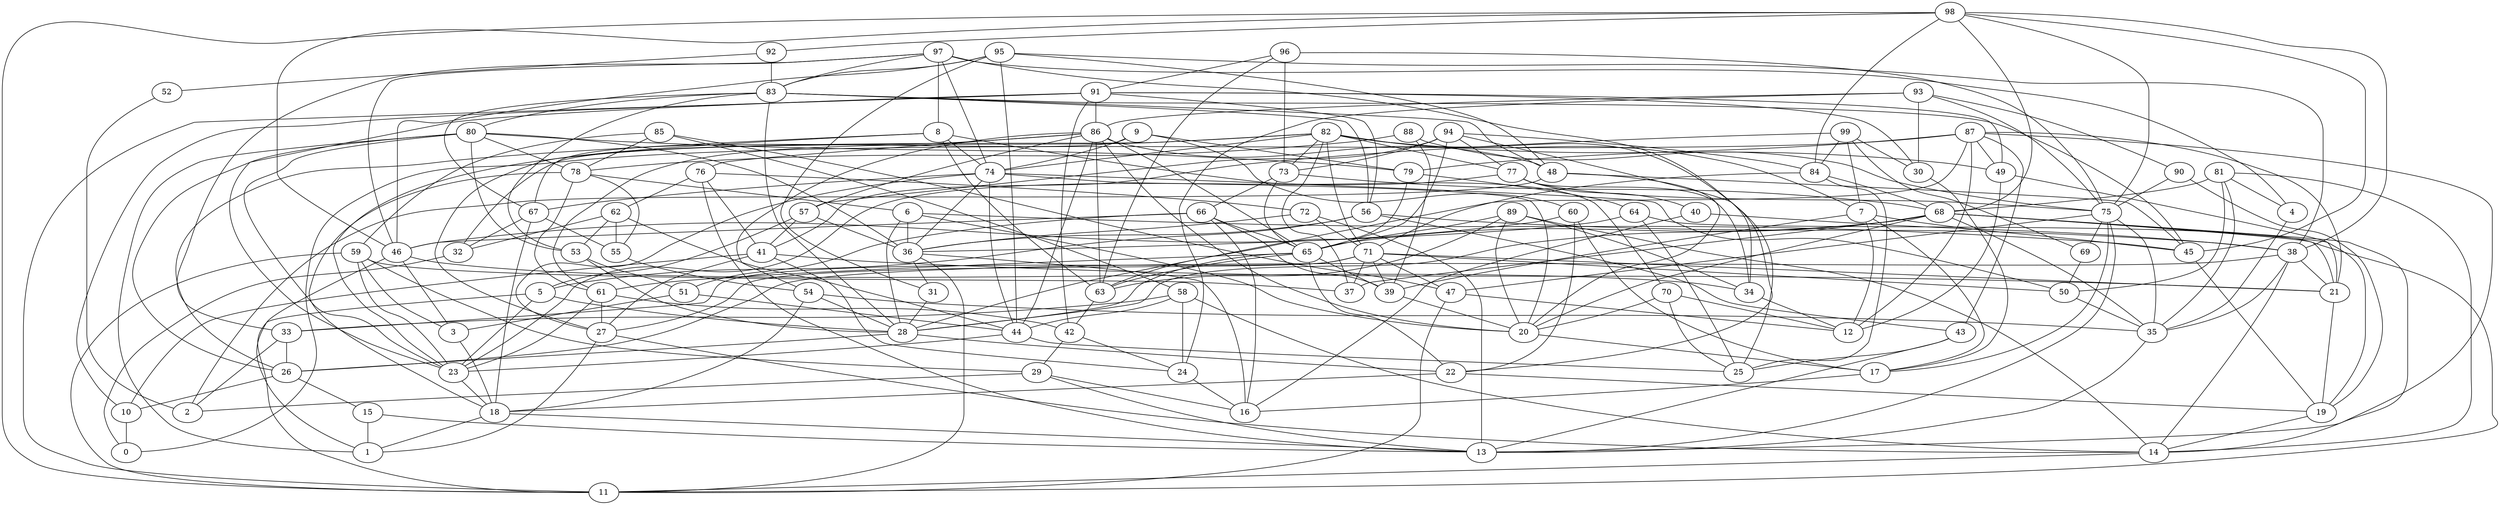 digraph GG_graph {

subgraph G_graph {
edge [color = black]
"14" -> "11" [dir = none]
"73" -> "68" [dir = none]
"73" -> "65" [dir = none]
"59" -> "23" [dir = none]
"59" -> "29" [dir = none]
"59" -> "11" [dir = none]
"59" -> "37" [dir = none]
"50" -> "35" [dir = none]
"67" -> "18" [dir = none]
"67" -> "32" [dir = none]
"67" -> "55" [dir = none]
"86" -> "65" [dir = none]
"86" -> "57" [dir = none]
"86" -> "63" [dir = none]
"86" -> "20" [dir = none]
"53" -> "28" [dir = none]
"53" -> "51" [dir = none]
"92" -> "52" [dir = none]
"92" -> "83" [dir = none]
"43" -> "13" [dir = none]
"96" -> "75" [dir = none]
"96" -> "63" [dir = none]
"47" -> "12" [dir = none]
"72" -> "36" [dir = none]
"72" -> "71" [dir = none]
"71" -> "37" [dir = none]
"71" -> "21" [dir = none]
"71" -> "47" [dir = none]
"56" -> "38" [dir = none]
"79" -> "63" [dir = none]
"63" -> "42" [dir = none]
"91" -> "49" [dir = none]
"91" -> "56" [dir = none]
"91" -> "10" [dir = none]
"91" -> "11" [dir = none]
"91" -> "42" [dir = none]
"91" -> "23" [dir = none]
"91" -> "30" [dir = none]
"42" -> "29" [dir = none]
"87" -> "28" [dir = none]
"87" -> "13" [dir = none]
"87" -> "49" [dir = none]
"87" -> "43" [dir = none]
"87" -> "21" [dir = none]
"87" -> "79" [dir = none]
"87" -> "12" [dir = none]
"85" -> "78" [dir = none]
"85" -> "59" [dir = none]
"83" -> "80" [dir = none]
"83" -> "28" [dir = none]
"83" -> "45" [dir = none]
"83" -> "67" [dir = none]
"78" -> "18" [dir = none]
"36" -> "31" [dir = none]
"36" -> "16" [dir = none]
"36" -> "11" [dir = none]
"76" -> "41" [dir = none]
"76" -> "13" [dir = none]
"77" -> "40" [dir = none]
"77" -> "75" [dir = none]
"44" -> "23" [dir = none]
"44" -> "25" [dir = none]
"27" -> "1" [dir = none]
"10" -> "0" [dir = none]
"5" -> "28" [dir = none]
"5" -> "23" [dir = none]
"5" -> "11" [dir = none]
"61" -> "42" [dir = none]
"61" -> "23" [dir = none]
"61" -> "27" [dir = none]
"38" -> "21" [dir = none]
"38" -> "35" [dir = none]
"38" -> "26" [dir = none]
"38" -> "14" [dir = none]
"75" -> "17" [dir = none]
"75" -> "47" [dir = none]
"75" -> "35" [dir = none]
"7" -> "39" [dir = none]
"7" -> "12" [dir = none]
"7" -> "17" [dir = none]
"65" -> "28" [dir = none]
"65" -> "63" [dir = none]
"65" -> "61" [dir = none]
"65" -> "39" [dir = none]
"52" -> "2" [dir = none]
"97" -> "4" [dir = none]
"97" -> "83" [dir = none]
"97" -> "33" [dir = none]
"97" -> "74" [dir = none]
"97" -> "34" [dir = none]
"64" -> "11" [dir = none]
"64" -> "36" [dir = none]
"80" -> "26" [dir = none]
"80" -> "23" [dir = none]
"80" -> "36" [dir = none]
"80" -> "78" [dir = none]
"80" -> "79" [dir = none]
"49" -> "12" [dir = none]
"49" -> "21" [dir = none]
"58" -> "24" [dir = none]
"58" -> "14" [dir = none]
"58" -> "33" [dir = none]
"30" -> "17" [dir = none]
"84" -> "71" [dir = none]
"84" -> "25" [dir = none]
"18" -> "1" [dir = none]
"90" -> "19" [dir = none]
"90" -> "75" [dir = none]
"45" -> "19" [dir = none]
"31" -> "28" [dir = none]
"57" -> "36" [dir = none]
"89" -> "63" [dir = none]
"89" -> "34" [dir = none]
"89" -> "14" [dir = none]
"89" -> "65" [dir = none]
"82" -> "71" [dir = none]
"82" -> "77" [dir = none]
"82" -> "22" [dir = none]
"82" -> "7" [dir = none]
"82" -> "61" [dir = none]
"82" -> "49" [dir = none]
"82" -> "32" [dir = none]
"69" -> "50" [dir = none]
"19" -> "14" [dir = none]
"81" -> "50" [dir = none]
"81" -> "35" [dir = none]
"81" -> "14" [dir = none]
"81" -> "68" [dir = none]
"81" -> "4" [dir = none]
"95" -> "83" [dir = none]
"95" -> "31" [dir = none]
"95" -> "48" [dir = none]
"95" -> "44" [dir = none]
"98" -> "92" [dir = none]
"98" -> "75" [dir = none]
"98" -> "68" [dir = none]
"98" -> "46" [dir = none]
"40" -> "38" [dir = none]
"9" -> "67" [dir = none]
"9" -> "74" [dir = none]
"93" -> "86" [dir = none]
"93" -> "75" [dir = none]
"93" -> "24" [dir = none]
"74" -> "50" [dir = none]
"4" -> "35" [dir = none]
"55" -> "54" [dir = none]
"62" -> "32" [dir = none]
"62" -> "44" [dir = none]
"3" -> "18" [dir = none]
"33" -> "26" [dir = none]
"33" -> "2" [dir = none]
"6" -> "20" [dir = none]
"6" -> "28" [dir = none]
"6" -> "45" [dir = none]
"99" -> "69" [dir = none]
"99" -> "41" [dir = none]
"99" -> "7" [dir = none]
"99" -> "84" [dir = none]
"29" -> "13" [dir = none]
"29" -> "16" [dir = none]
"32" -> "0" [dir = none]
"15" -> "1" [dir = none]
"48" -> "2" [dir = none]
"48" -> "20" [dir = none]
"88" -> "78" [dir = none]
"88" -> "39" [dir = none]
"60" -> "22" [dir = none]
"60" -> "17" [dir = none]
"94" -> "84" [dir = none]
"94" -> "77" [dir = none]
"94" -> "65" [dir = none]
"94" -> "57" [dir = none]
"35" -> "13" [dir = none]
"8" -> "26" [dir = none]
"8" -> "63" [dir = none]
"8" -> "70" [dir = none]
"70" -> "20" [dir = none]
"66" -> "46" [dir = none]
"66" -> "16" [dir = none]
"66" -> "65" [dir = none]
"66" -> "51" [dir = none]
"51" -> "44" [dir = none]
"51" -> "3" [dir = none]
"54" -> "18" [dir = none]
"54" -> "28" [dir = none]
"28" -> "26" [dir = none]
"28" -> "22" [dir = none]
"41" -> "21" [dir = none]
"46" -> "3" [dir = none]
"46" -> "1" [dir = none]
"68" -> "28" [dir = none]
"68" -> "65" [dir = none]
"68" -> "35" [dir = none]
"68" -> "19" [dir = none]
"68" -> "20" [dir = none]
"23" -> "18" [dir = none]
"26" -> "15" [dir = none]
"26" -> "10" [dir = none]
"74" -> "27" [dir = none]
"99" -> "30" [dir = none]
"98" -> "38" [dir = none]
"48" -> "45" [dir = none]
"83" -> "48" [dir = none]
"98" -> "45" [dir = none]
"84" -> "68" [dir = none]
"62" -> "55" [dir = none]
"40" -> "16" [dir = none]
"57" -> "41" [dir = none]
"58" -> "44" [dir = none]
"8" -> "27" [dir = none]
"95" -> "38" [dir = none]
"43" -> "25" [dir = none]
"82" -> "37" [dir = none]
"74" -> "36" [dir = none]
"89" -> "20" [dir = none]
"66" -> "39" [dir = none]
"29" -> "2" [dir = none]
"88" -> "75" [dir = none]
"95" -> "46" [dir = none]
"86" -> "54" [dir = none]
"54" -> "35" [dir = none]
"41" -> "27" [dir = none]
"6" -> "36" [dir = none]
"78" -> "61" [dir = none]
"34" -> "12" [dir = none]
"59" -> "3" [dir = none]
"68" -> "21" [dir = none]
"42" -> "24" [dir = none]
"22" -> "19" [dir = none]
"62" -> "53" [dir = none]
"71" -> "39" [dir = none]
"65" -> "22" [dir = none]
"86" -> "76" [dir = none]
"22" -> "18" [dir = none]
"70" -> "12" [dir = none]
"72" -> "13" [dir = none]
"93" -> "30" [dir = none]
"71" -> "50" [dir = none]
"86" -> "44" [dir = none]
"9" -> "60" [dir = none]
"24" -> "16" [dir = none]
"82" -> "74" [dir = none]
"85" -> "58" [dir = none]
"78" -> "6" [dir = none]
"96" -> "73" [dir = none]
"18" -> "13" [dir = none]
"20" -> "17" [dir = none]
"71" -> "33" [dir = none]
"41" -> "10" [dir = none]
"73" -> "66" [dir = none]
"76" -> "62" [dir = none]
"87" -> "0" [dir = none]
"21" -> "19" [dir = none]
"98" -> "84" [dir = none]
"17" -> "16" [dir = none]
"15" -> "13" [dir = none]
"46" -> "34" [dir = none]
"85" -> "47" [dir = none]
"83" -> "53" [dir = none]
"96" -> "91" [dir = none]
"41" -> "24" [dir = none]
"77" -> "34" [dir = none]
"75" -> "69" [dir = none]
"75" -> "13" [dir = none]
"80" -> "53" [dir = none]
"91" -> "86" [dir = none]
"68" -> "37" [dir = none]
"68" -> "14" [dir = none]
"57" -> "5" [dir = none]
"56" -> "36" [dir = none]
"98" -> "11" [dir = none]
"93" -> "90" [dir = none]
"60" -> "46" [dir = none]
"74" -> "67" [dir = none]
"74" -> "44" [dir = none]
"78" -> "55" [dir = none]
"82" -> "73" [dir = none]
"77" -> "23" [dir = none]
"94" -> "25" [dir = none]
"83" -> "56" [dir = none]
"94" -> "73" [dir = none]
"79" -> "64" [dir = none]
"86" -> "48" [dir = none]
"47" -> "11" [dir = none]
"86" -> "23" [dir = none]
"9" -> "79" [dir = none]
"76" -> "72" [dir = none]
"97" -> "46" [dir = none]
"71" -> "27" [dir = none]
"27" -> "14" [dir = none]
"56" -> "5" [dir = none]
"8" -> "74" [dir = none]
"39" -> "20" [dir = none]
"80" -> "1" [dir = none]
"74" -> "20" [dir = none]
"7" -> "45" [dir = none]
"56" -> "43" [dir = none]
"70" -> "25" [dir = none]
"64" -> "25" [dir = none]
"97" -> "8" [dir = none]
}

}

